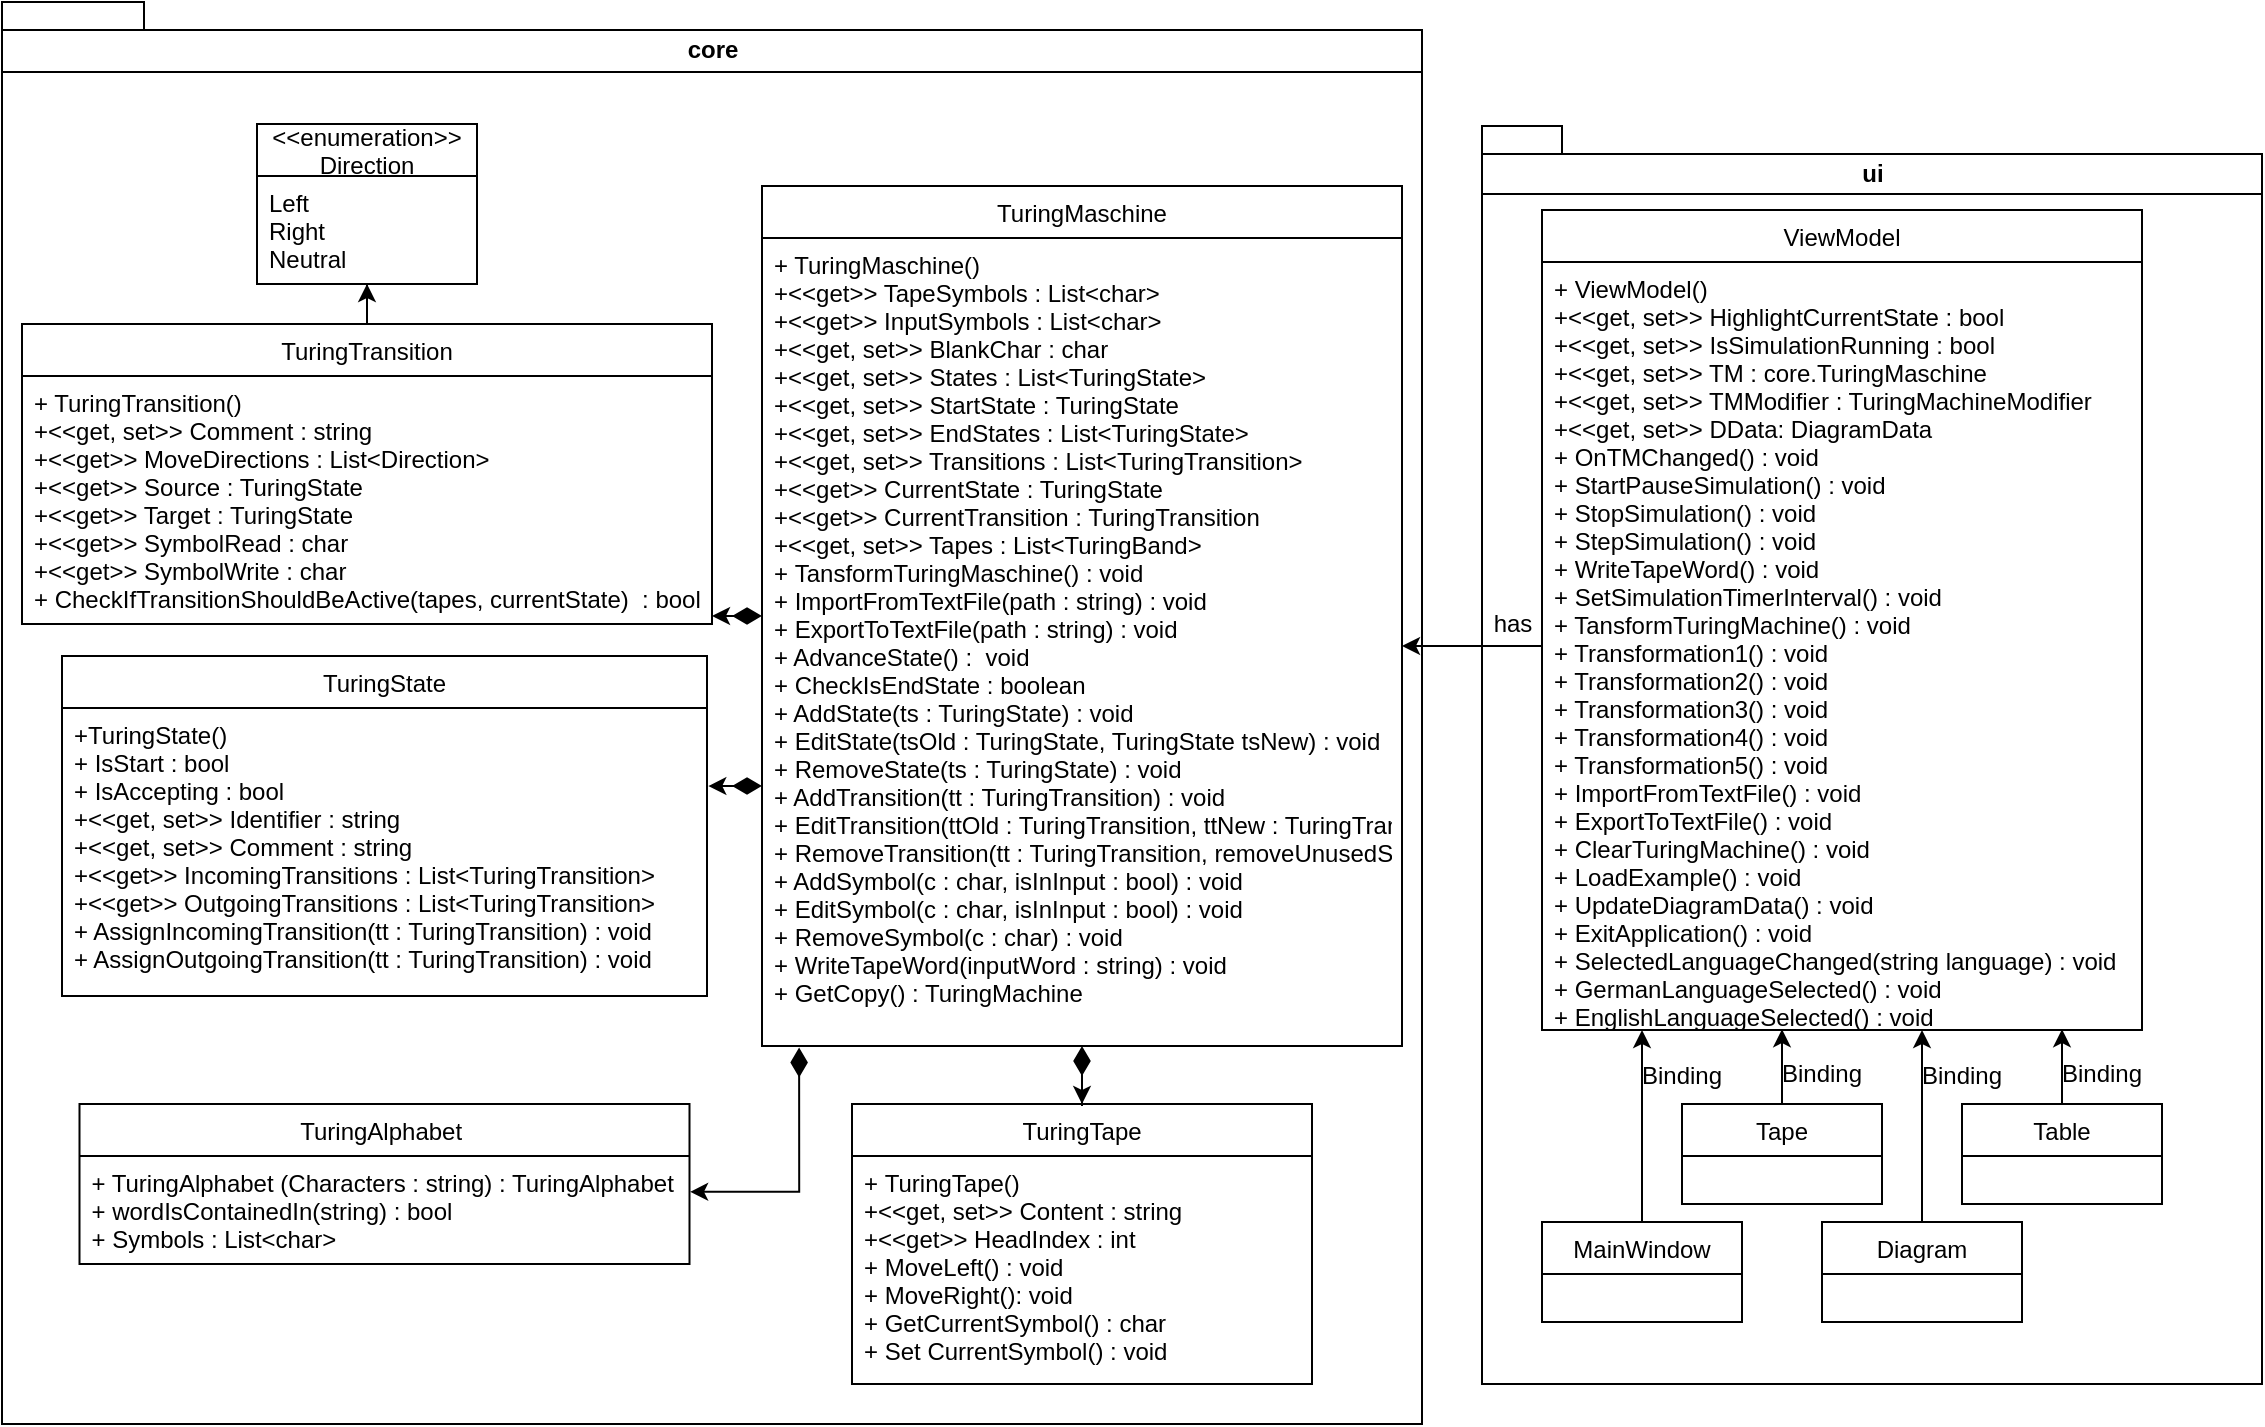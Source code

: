 <mxfile version="18.0.2" type="device"><diagram id="NCkT-1Lc4r4xEOJA9X0m" name="Page-1"><mxGraphModel dx="1886" dy="1045" grid="1" gridSize="10" guides="1" tooltips="1" connect="1" arrows="1" fold="1" page="1" pageScale="1" pageWidth="1169" pageHeight="827" math="0" shadow="0"><root><mxCell id="0"/><mxCell id="1" parent="0"/><mxCell id="m2FqrhuBe_8cG6J0osBo-69" value="core" style="shape=folder;fontStyle=1;spacingTop=10;tabWidth=40;tabHeight=14;tabPosition=left;html=1;strokeColor=default;verticalAlign=top;" parent="1" vertex="1"><mxGeometry x="10" y="10" width="710" height="711" as="geometry"/></mxCell><mxCell id="m2FqrhuBe_8cG6J0osBo-68" value="ui&lt;br&gt;" style="shape=folder;fontStyle=1;spacingTop=10;tabWidth=40;tabHeight=14;tabPosition=left;html=1;strokeColor=default;verticalAlign=top;" parent="1" vertex="1"><mxGeometry x="750" y="72" width="390" height="629" as="geometry"/></mxCell><mxCell id="m2FqrhuBe_8cG6J0osBo-29" value="ViewModel" style="swimlane;fontStyle=0;childLayout=stackLayout;horizontal=1;startSize=26;fillColor=none;horizontalStack=0;resizeParent=1;resizeParentMax=0;resizeLast=0;collapsible=1;marginBottom=0;strokeColor=default;" parent="1" vertex="1"><mxGeometry x="780" y="114" width="300" height="410" as="geometry"/></mxCell><mxCell id="m2FqrhuBe_8cG6J0osBo-30" value="+ ViewModel()&#10;+&lt;&lt;get, set&gt;&gt; HighlightCurrentState : bool&#10;+&lt;&lt;get, set&gt;&gt; IsSimulationRunning : bool&#10;+&lt;&lt;get, set&gt;&gt; TM : core.TuringMaschine&#10;+&lt;&lt;get, set&gt;&gt; TMModifier : TuringMachineModifier&#10;+&lt;&lt;get, set&gt;&gt; DData: DiagramData&#10;+ OnTMChanged() : void&#10;+ StartPauseSimulation() : void&#10;+ StopSimulation() : void&#10;+ StepSimulation() : void&#10;+ WriteTapeWord() : void&#10;+ SetSimulationTimerInterval() : void&#10;+ TansformTuringMachine() : void&#10;+ Transformation1() : void&#10;+ Transformation2() : void&#10;+ Transformation3() : void&#10;+ Transformation4() : void&#10;+ Transformation5() : void&#10;+ ImportFromTextFile() : void&#10;+ ExportToTextFile() : void&#10;+ ClearTuringMachine() : void&#10;+ LoadExample() : void&#10;+ UpdateDiagramData() : void&#10;+ ExitApplication() : void&#10;+ SelectedLanguageChanged(string language) : void&#10;+ GermanLanguageSelected() : void&#10;+ EnglishLanguageSelected() : void&#10;" style="text;strokeColor=none;fillColor=none;align=left;verticalAlign=top;spacingLeft=4;spacingRight=4;overflow=hidden;rotatable=0;points=[[0,0.5],[1,0.5]];portConstraint=eastwest;" parent="m2FqrhuBe_8cG6J0osBo-29" vertex="1"><mxGeometry y="26" width="300" height="384" as="geometry"/></mxCell><mxCell id="m2FqrhuBe_8cG6J0osBo-39" style="edgeStyle=orthogonalEdgeStyle;rounded=0;orthogonalLoop=1;jettySize=auto;html=1;entryX=1.002;entryY=0.271;entryDx=0;entryDy=0;startArrow=diamondThin;startFill=1;startSize=12;entryPerimeter=0;" parent="1" source="m2FqrhuBe_8cG6J0osBo-33" target="m2FqrhuBe_8cG6J0osBo-36" edge="1"><mxGeometry relative="1" as="geometry"><Array as="points"><mxPoint x="380" y="402"/><mxPoint x="380" y="402"/></Array></mxGeometry></mxCell><mxCell id="m2FqrhuBe_8cG6J0osBo-64" style="edgeStyle=orthogonalEdgeStyle;rounded=0;orthogonalLoop=1;jettySize=auto;html=1;startArrow=diamondThin;startFill=1;startSize=12;" parent="1" source="m2FqrhuBe_8cG6J0osBo-33" target="m2FqrhuBe_8cG6J0osBo-59" edge="1"><mxGeometry relative="1" as="geometry"><Array as="points"><mxPoint x="360" y="261"/><mxPoint x="360" y="261"/></Array></mxGeometry></mxCell><mxCell id="m2FqrhuBe_8cG6J0osBo-33" value="TuringMaschine" style="swimlane;fontStyle=0;childLayout=stackLayout;horizontal=1;startSize=26;fillColor=none;horizontalStack=0;resizeParent=1;resizeParentMax=0;resizeLast=0;collapsible=1;marginBottom=0;strokeColor=default;" parent="1" vertex="1"><mxGeometry x="390" y="102" width="320" height="430" as="geometry"/></mxCell><mxCell id="m2FqrhuBe_8cG6J0osBo-34" value="+ TuringMaschine()&#10;+&lt;&lt;get&gt;&gt; TapeSymbols : List&lt;char&gt; &#10;+&lt;&lt;get&gt;&gt; InputSymbols : List&lt;char&gt; &#10;+&lt;&lt;get, set&gt;&gt; BlankChar : char &#10;+&lt;&lt;get, set&gt;&gt; States : List&lt;TuringState&gt; &#10;+&lt;&lt;get, set&gt;&gt; StartState : TuringState &#10;+&lt;&lt;get, set&gt;&gt; EndStates : List&lt;TuringState&gt; &#10;+&lt;&lt;get, set&gt;&gt; Transitions : List&lt;TuringTransition&gt; &#10;+&lt;&lt;get&gt;&gt; CurrentState : TuringState&#10;+&lt;&lt;get&gt;&gt; CurrentTransition : TuringTransition&#10;+&lt;&lt;get, set&gt;&gt; Tapes : List&lt;TuringBand&gt; &#10;+ TansformTuringMaschine() : void&#10;+ ImportFromTextFile(path : string) : void&#10;+ ExportToTextFile(path : string) : void&#10;+ AdvanceState() :  void&#10;+ CheckIsEndState : boolean&#10;+ AddState(ts : TuringState) : void&#10;+ EditState(tsOld : TuringState, TuringState tsNew) : void&#10;+ RemoveState(ts : TuringState) : void&#10;+ AddTransition(tt : TuringTransition) : void&#10;+ EditTransition(ttOld : TuringTransition, ttNew : TuringTransition) : void&#10;+ RemoveTransition(tt : TuringTransition, removeUnusedSymbols : bool) : void&#10;+ AddSymbol(c : char, isInInput : bool) : void&#10;+ EditSymbol(c : char, isInInput : bool) : void&#10;+ RemoveSymbol(c : char) : void&#10;+ WriteTapeWord(inputWord : string) : void&#10;+ GetCopy() : TuringMachine" style="text;strokeColor=none;fillColor=none;align=left;verticalAlign=top;spacingLeft=4;spacingRight=4;overflow=hidden;rotatable=0;points=[[0,0.5],[1,0.5]];portConstraint=eastwest;" parent="m2FqrhuBe_8cG6J0osBo-33" vertex="1"><mxGeometry y="26" width="320" height="404" as="geometry"/></mxCell><mxCell id="m2FqrhuBe_8cG6J0osBo-35" value="TuringState" style="swimlane;fontStyle=0;childLayout=stackLayout;horizontal=1;startSize=26;fillColor=none;horizontalStack=0;resizeParent=1;resizeParentMax=0;resizeLast=0;collapsible=1;marginBottom=0;strokeColor=default;" parent="1" vertex="1"><mxGeometry x="40" y="337" width="322.5" height="170" as="geometry"/></mxCell><mxCell id="m2FqrhuBe_8cG6J0osBo-36" value="+TuringState()&#10;+ IsStart : bool&#10;+ IsAccepting : bool&#10;+&lt;&lt;get, set&gt;&gt; Identifier : string&#10;+&lt;&lt;get, set&gt;&gt; Comment : string&#10;+&lt;&lt;get&gt;&gt; IncomingTransitions : List&lt;TuringTransition&gt;&#10;+&lt;&lt;get&gt;&gt; OutgoingTransitions : List&lt;TuringTransition&gt;&#10;+ AssignIncomingTransition(tt : TuringTransition) : void&#10;+ AssignOutgoingTransition(tt : TuringTransition) : void" style="text;strokeColor=none;fillColor=none;align=left;verticalAlign=top;spacingLeft=4;spacingRight=4;overflow=hidden;rotatable=0;points=[[0,0.5],[1,0.5]];portConstraint=eastwest;" parent="m2FqrhuBe_8cG6J0osBo-35" vertex="1"><mxGeometry y="26" width="322.5" height="144" as="geometry"/></mxCell><mxCell id="m2FqrhuBe_8cG6J0osBo-41" style="edgeStyle=orthogonalEdgeStyle;rounded=0;orthogonalLoop=1;jettySize=auto;html=1;startArrow=none;startFill=0;startSize=12;" parent="1" source="m2FqrhuBe_8cG6J0osBo-30" target="m2FqrhuBe_8cG6J0osBo-34" edge="1"><mxGeometry relative="1" as="geometry"><Array as="points"><mxPoint x="450" y="323"/><mxPoint x="450" y="323"/></Array></mxGeometry></mxCell><mxCell id="m2FqrhuBe_8cG6J0osBo-43" value="has" style="text;html=1;align=center;verticalAlign=middle;resizable=0;points=[];autosize=1;strokeColor=none;fillColor=none;" parent="1" vertex="1"><mxGeometry x="750" y="311" width="30" height="20" as="geometry"/></mxCell><mxCell id="m2FqrhuBe_8cG6J0osBo-49" value="TuringAlphabet " style="swimlane;fontStyle=0;childLayout=stackLayout;horizontal=1;startSize=26;fillColor=none;horizontalStack=0;resizeParent=1;resizeParentMax=0;resizeLast=0;collapsible=1;marginBottom=0;strokeColor=default;" parent="1" vertex="1"><mxGeometry x="48.75" y="561" width="305" height="80" as="geometry"/></mxCell><mxCell id="m2FqrhuBe_8cG6J0osBo-50" value="+ TuringAlphabet (Characters : string) : TuringAlphabet &#10;+ wordIsContainedIn(string) : bool&#10;+ Symbols : List&lt;char&gt;" style="text;strokeColor=none;fillColor=none;align=left;verticalAlign=top;spacingLeft=4;spacingRight=4;overflow=hidden;rotatable=0;points=[[0,0.5],[1,0.5]];portConstraint=eastwest;" parent="m2FqrhuBe_8cG6J0osBo-49" vertex="1"><mxGeometry y="26" width="305" height="54" as="geometry"/></mxCell><mxCell id="_Swf7ovjMSvZzW8GHLDv-17" style="edgeStyle=orthogonalEdgeStyle;rounded=0;orthogonalLoop=1;jettySize=auto;html=1;startArrow=classic;startFill=1;endArrow=diamondThin;endFill=1;strokeWidth=1;endSize=12;" edge="1" parent="1" source="m2FqrhuBe_8cG6J0osBo-56" target="m2FqrhuBe_8cG6J0osBo-33"><mxGeometry relative="1" as="geometry"/></mxCell><mxCell id="m2FqrhuBe_8cG6J0osBo-56" value="TuringTape" style="swimlane;fontStyle=0;childLayout=stackLayout;horizontal=1;startSize=26;fillColor=none;horizontalStack=0;resizeParent=1;resizeParentMax=0;resizeLast=0;collapsible=1;marginBottom=0;strokeColor=default;" parent="1" vertex="1"><mxGeometry x="435" y="561" width="230" height="140" as="geometry"/></mxCell><mxCell id="m2FqrhuBe_8cG6J0osBo-57" value="+ TuringTape()&#10;+&lt;&lt;get, set&gt;&gt; Content : string&#10;+&lt;&lt;get&gt;&gt; HeadIndex : int&#10;+ MoveLeft() : void&#10;+ MoveRight(): void&#10;+ GetCurrentSymbol() : char&#10;+ Set CurrentSymbol() : void" style="text;strokeColor=none;fillColor=none;align=left;verticalAlign=top;spacingLeft=4;spacingRight=4;overflow=hidden;rotatable=0;points=[[0,0.5],[1,0.5]];portConstraint=eastwest;" parent="m2FqrhuBe_8cG6J0osBo-56" vertex="1"><mxGeometry y="26" width="230" height="114" as="geometry"/></mxCell><mxCell id="_Swf7ovjMSvZzW8GHLDv-16" style="edgeStyle=orthogonalEdgeStyle;rounded=0;orthogonalLoop=1;jettySize=auto;html=1;startArrow=none;startFill=0;endArrow=classic;endFill=1;" edge="1" parent="1" source="m2FqrhuBe_8cG6J0osBo-59" target="m2FqrhuBe_8cG6J0osBo-61"><mxGeometry relative="1" as="geometry"/></mxCell><mxCell id="m2FqrhuBe_8cG6J0osBo-59" value="TuringTransition" style="swimlane;fontStyle=0;childLayout=stackLayout;horizontal=1;startSize=26;fillColor=none;horizontalStack=0;resizeParent=1;resizeParentMax=0;resizeLast=0;collapsible=1;marginBottom=0;strokeColor=default;" parent="1" vertex="1"><mxGeometry x="20" y="171" width="345" height="150" as="geometry"/></mxCell><mxCell id="m2FqrhuBe_8cG6J0osBo-60" value="+ TuringTransition()&#10;+&lt;&lt;get, set&gt;&gt; Comment : string&#10;+&lt;&lt;get&gt;&gt; MoveDirections : List&lt;Direction&gt;&#10;+&lt;&lt;get&gt;&gt; Source : TuringState&#10;+&lt;&lt;get&gt;&gt; Target : TuringState&#10;+&lt;&lt;get&gt;&gt; SymbolRead : char&#10;+&lt;&lt;get&gt;&gt; SymbolWrite : char&#10;+ CheckIfTransitionShouldBeActive(tapes, currentState)  : bool" style="text;strokeColor=none;fillColor=none;align=left;verticalAlign=top;spacingLeft=4;spacingRight=4;overflow=hidden;rotatable=0;points=[[0,0.5],[1,0.5]];portConstraint=eastwest;" parent="m2FqrhuBe_8cG6J0osBo-59" vertex="1"><mxGeometry y="26" width="345" height="124" as="geometry"/></mxCell><mxCell id="m2FqrhuBe_8cG6J0osBo-61" value="&lt;&lt;enumeration&gt;&gt;&#10;Direction" style="swimlane;fontStyle=0;childLayout=stackLayout;horizontal=1;startSize=26;fillColor=none;horizontalStack=0;resizeParent=1;resizeParentMax=0;resizeLast=0;collapsible=1;marginBottom=0;strokeColor=default;" parent="1" vertex="1"><mxGeometry x="137.5" y="71" width="110" height="80" as="geometry"/></mxCell><mxCell id="m2FqrhuBe_8cG6J0osBo-62" value="Left&#10;Right&#10;Neutral" style="text;strokeColor=none;fillColor=none;align=left;verticalAlign=top;spacingLeft=4;spacingRight=4;overflow=hidden;rotatable=0;points=[[0,0.5],[1,0.5]];portConstraint=eastwest;" parent="m2FqrhuBe_8cG6J0osBo-61" vertex="1"><mxGeometry y="26" width="110" height="54" as="geometry"/></mxCell><mxCell id="m2FqrhuBe_8cG6J0osBo-65" style="edgeStyle=orthogonalEdgeStyle;rounded=0;orthogonalLoop=1;jettySize=auto;html=1;startArrow=diamondThin;startFill=1;startSize=12;entryX=1.001;entryY=0.332;entryDx=0;entryDy=0;entryPerimeter=0;exitX=0.058;exitY=1.002;exitDx=0;exitDy=0;exitPerimeter=0;" parent="1" source="m2FqrhuBe_8cG6J0osBo-34" target="m2FqrhuBe_8cG6J0osBo-50" edge="1"><mxGeometry relative="1" as="geometry"><Array as="points"><mxPoint x="409" y="605"/></Array><mxPoint x="128" y="591" as="targetPoint"/></mxGeometry></mxCell><mxCell id="m2FqrhuBe_8cG6J0osBo-70" value="" style="line;strokeWidth=1;fillColor=none;align=left;verticalAlign=middle;spacingTop=-1;spacingLeft=3;spacingRight=3;rotatable=0;labelPosition=right;points=[];portConstraint=eastwest;" parent="1" vertex="1"><mxGeometry x="10" y="41" width="710" height="8" as="geometry"/></mxCell><mxCell id="m2FqrhuBe_8cG6J0osBo-71" value="" style="line;strokeWidth=1;fillColor=none;align=left;verticalAlign=middle;spacingTop=-1;spacingLeft=3;spacingRight=3;rotatable=0;labelPosition=right;points=[];portConstraint=eastwest;" parent="1" vertex="1"><mxGeometry x="750" y="102" width="390" height="8" as="geometry"/></mxCell><mxCell id="_Swf7ovjMSvZzW8GHLDv-18" style="edgeStyle=orthogonalEdgeStyle;rounded=0;orthogonalLoop=1;jettySize=auto;html=1;entryX=0.4;entryY=0.999;entryDx=0;entryDy=0;entryPerimeter=0;startArrow=none;startFill=0;endArrow=classic;endFill=1;endSize=6;strokeWidth=1;" edge="1" parent="1" source="_Swf7ovjMSvZzW8GHLDv-2" target="m2FqrhuBe_8cG6J0osBo-30"><mxGeometry relative="1" as="geometry"/></mxCell><mxCell id="_Swf7ovjMSvZzW8GHLDv-2" value="Tape" style="swimlane;fontStyle=0;childLayout=stackLayout;horizontal=1;startSize=26;fillColor=none;horizontalStack=0;resizeParent=1;resizeParentMax=0;resizeLast=0;collapsible=1;marginBottom=0;strokeColor=default;" vertex="1" parent="1"><mxGeometry x="850" y="561" width="100" height="50" as="geometry"/></mxCell><mxCell id="_Swf7ovjMSvZzW8GHLDv-5" value="Binding" style="text;html=1;strokeColor=none;fillColor=none;align=center;verticalAlign=middle;whiteSpace=wrap;rounded=0;" vertex="1" parent="1"><mxGeometry x="890" y="531" width="60" height="30" as="geometry"/></mxCell><mxCell id="_Swf7ovjMSvZzW8GHLDv-7" value="MainWindow" style="swimlane;fontStyle=0;childLayout=stackLayout;horizontal=1;startSize=26;fillColor=none;horizontalStack=0;resizeParent=1;resizeParentMax=0;resizeLast=0;collapsible=1;marginBottom=0;strokeColor=default;" vertex="1" parent="1"><mxGeometry x="780" y="620" width="100" height="50" as="geometry"/></mxCell><mxCell id="_Swf7ovjMSvZzW8GHLDv-8" style="edgeStyle=orthogonalEdgeStyle;rounded=0;orthogonalLoop=1;jettySize=auto;html=1;startArrow=none;startFill=0;endArrow=classic;endFill=1;" edge="1" parent="1"><mxGeometry relative="1" as="geometry"><mxPoint x="830" y="620" as="sourcePoint"/><mxPoint x="830" y="524" as="targetPoint"/><Array as="points"><mxPoint x="830" y="524"/></Array></mxGeometry></mxCell><mxCell id="_Swf7ovjMSvZzW8GHLDv-15" value="Binding" style="text;html=1;strokeColor=none;fillColor=none;align=center;verticalAlign=middle;whiteSpace=wrap;rounded=0;" vertex="1" parent="1"><mxGeometry x="820" y="532" width="60" height="30" as="geometry"/></mxCell><mxCell id="_Swf7ovjMSvZzW8GHLDv-19" value="Diagram" style="swimlane;fontStyle=0;childLayout=stackLayout;horizontal=1;startSize=26;fillColor=none;horizontalStack=0;resizeParent=1;resizeParentMax=0;resizeLast=0;collapsible=1;marginBottom=0;strokeColor=default;" vertex="1" parent="1"><mxGeometry x="920" y="620" width="100" height="50" as="geometry"/></mxCell><mxCell id="_Swf7ovjMSvZzW8GHLDv-20" style="edgeStyle=orthogonalEdgeStyle;rounded=0;orthogonalLoop=1;jettySize=auto;html=1;startArrow=none;startFill=0;endArrow=classic;endFill=1;" edge="1" parent="1"><mxGeometry relative="1" as="geometry"><mxPoint x="970" y="620" as="sourcePoint"/><mxPoint x="970" y="524" as="targetPoint"/><Array as="points"><mxPoint x="970" y="524"/></Array></mxGeometry></mxCell><mxCell id="_Swf7ovjMSvZzW8GHLDv-21" value="Binding" style="text;html=1;strokeColor=none;fillColor=none;align=center;verticalAlign=middle;whiteSpace=wrap;rounded=0;" vertex="1" parent="1"><mxGeometry x="960" y="532" width="60" height="30" as="geometry"/></mxCell><mxCell id="_Swf7ovjMSvZzW8GHLDv-22" style="edgeStyle=orthogonalEdgeStyle;rounded=0;orthogonalLoop=1;jettySize=auto;html=1;entryX=0.4;entryY=0.999;entryDx=0;entryDy=0;entryPerimeter=0;startArrow=none;startFill=0;endArrow=classic;endFill=1;endSize=6;strokeWidth=1;" edge="1" parent="1" source="_Swf7ovjMSvZzW8GHLDv-23"><mxGeometry relative="1" as="geometry"><mxPoint x="1040" y="523.616" as="targetPoint"/></mxGeometry></mxCell><mxCell id="_Swf7ovjMSvZzW8GHLDv-23" value="Table" style="swimlane;fontStyle=0;childLayout=stackLayout;horizontal=1;startSize=26;fillColor=none;horizontalStack=0;resizeParent=1;resizeParentMax=0;resizeLast=0;collapsible=1;marginBottom=0;strokeColor=default;" vertex="1" parent="1"><mxGeometry x="990" y="561" width="100" height="50" as="geometry"/></mxCell><mxCell id="_Swf7ovjMSvZzW8GHLDv-24" value="Binding" style="text;html=1;strokeColor=none;fillColor=none;align=center;verticalAlign=middle;whiteSpace=wrap;rounded=0;" vertex="1" parent="1"><mxGeometry x="1030" y="531" width="60" height="30" as="geometry"/></mxCell></root></mxGraphModel></diagram></mxfile>